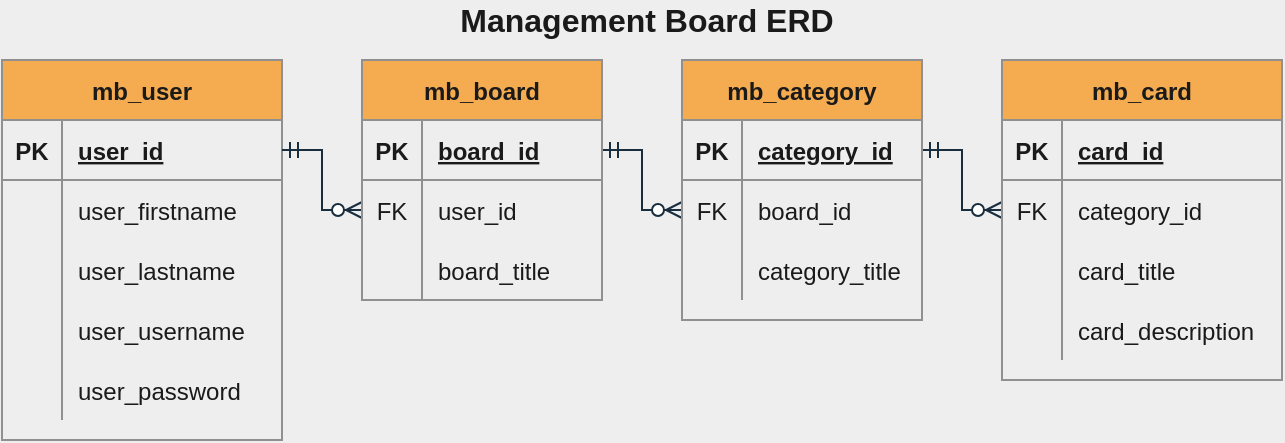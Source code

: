 <mxfile version="13.4.5" type="device"><diagram id="bUS6I_OW84krhXJBu0GH" name="Page-1"><mxGraphModel dx="806" dy="816" grid="1" gridSize="10" guides="1" tooltips="1" connect="1" arrows="1" fold="1" page="1" pageScale="1" pageWidth="850" pageHeight="1100" background="#EEEEEE" math="0" shadow="0"><root><mxCell id="0"/><mxCell id="1" parent="0"/><mxCell id="Mch8yDM0V4C6ooZWS-Wh-1" value="mb_user" style="shape=table;startSize=30;container=1;collapsible=1;childLayout=tableLayout;fixedRows=1;rowLines=0;fontStyle=1;align=center;resizeLast=1;fillColor=#F5AB50;strokeColor=#909090;fontColor=#1A1A1A;" parent="1" vertex="1"><mxGeometry x="40" y="40" width="140" height="190" as="geometry"/></mxCell><mxCell id="Mch8yDM0V4C6ooZWS-Wh-2" value="" style="shape=partialRectangle;collapsible=0;dropTarget=0;pointerEvents=0;fillColor=none;top=0;left=0;bottom=1;right=0;points=[[0,0.5],[1,0.5]];portConstraint=eastwest;strokeColor=#909090;fontColor=#1A1A1A;" parent="Mch8yDM0V4C6ooZWS-Wh-1" vertex="1"><mxGeometry y="30" width="140" height="30" as="geometry"/></mxCell><mxCell id="Mch8yDM0V4C6ooZWS-Wh-3" value="PK" style="shape=partialRectangle;connectable=0;fillColor=none;top=0;left=0;bottom=0;right=0;fontStyle=1;overflow=hidden;strokeColor=#909090;fontColor=#1A1A1A;" parent="Mch8yDM0V4C6ooZWS-Wh-2" vertex="1"><mxGeometry width="30" height="30" as="geometry"/></mxCell><mxCell id="Mch8yDM0V4C6ooZWS-Wh-4" value="user_id" style="shape=partialRectangle;connectable=0;fillColor=none;top=0;left=0;bottom=0;right=0;align=left;spacingLeft=6;fontStyle=5;overflow=hidden;strokeColor=#909090;fontColor=#1A1A1A;" parent="Mch8yDM0V4C6ooZWS-Wh-2" vertex="1"><mxGeometry x="30" width="110" height="30" as="geometry"/></mxCell><mxCell id="Mch8yDM0V4C6ooZWS-Wh-5" value="" style="shape=partialRectangle;collapsible=0;dropTarget=0;pointerEvents=0;fillColor=none;top=0;left=0;bottom=0;right=0;points=[[0,0.5],[1,0.5]];portConstraint=eastwest;strokeColor=#909090;fontColor=#1A1A1A;" parent="Mch8yDM0V4C6ooZWS-Wh-1" vertex="1"><mxGeometry y="60" width="140" height="30" as="geometry"/></mxCell><mxCell id="Mch8yDM0V4C6ooZWS-Wh-6" value="" style="shape=partialRectangle;connectable=0;fillColor=none;top=0;left=0;bottom=0;right=0;editable=1;overflow=hidden;strokeColor=#909090;fontColor=#1A1A1A;" parent="Mch8yDM0V4C6ooZWS-Wh-5" vertex="1"><mxGeometry width="30" height="30" as="geometry"/></mxCell><mxCell id="Mch8yDM0V4C6ooZWS-Wh-7" value="user_firstname" style="shape=partialRectangle;connectable=0;fillColor=none;top=0;left=0;bottom=0;right=0;align=left;spacingLeft=6;overflow=hidden;strokeColor=#909090;fontColor=#1A1A1A;" parent="Mch8yDM0V4C6ooZWS-Wh-5" vertex="1"><mxGeometry x="30" width="110" height="30" as="geometry"/></mxCell><mxCell id="Mch8yDM0V4C6ooZWS-Wh-8" value="" style="shape=partialRectangle;collapsible=0;dropTarget=0;pointerEvents=0;fillColor=none;top=0;left=0;bottom=0;right=0;points=[[0,0.5],[1,0.5]];portConstraint=eastwest;strokeColor=#909090;fontColor=#1A1A1A;" parent="Mch8yDM0V4C6ooZWS-Wh-1" vertex="1"><mxGeometry y="90" width="140" height="30" as="geometry"/></mxCell><mxCell id="Mch8yDM0V4C6ooZWS-Wh-9" value="" style="shape=partialRectangle;connectable=0;fillColor=none;top=0;left=0;bottom=0;right=0;editable=1;overflow=hidden;strokeColor=#909090;fontColor=#1A1A1A;" parent="Mch8yDM0V4C6ooZWS-Wh-8" vertex="1"><mxGeometry width="30" height="30" as="geometry"/></mxCell><mxCell id="Mch8yDM0V4C6ooZWS-Wh-10" value="user_lastname" style="shape=partialRectangle;connectable=0;fillColor=none;top=0;left=0;bottom=0;right=0;align=left;spacingLeft=6;overflow=hidden;strokeColor=#909090;fontColor=#1A1A1A;" parent="Mch8yDM0V4C6ooZWS-Wh-8" vertex="1"><mxGeometry x="30" width="110" height="30" as="geometry"/></mxCell><mxCell id="Mch8yDM0V4C6ooZWS-Wh-11" value="" style="shape=partialRectangle;collapsible=0;dropTarget=0;pointerEvents=0;fillColor=none;top=0;left=0;bottom=0;right=0;points=[[0,0.5],[1,0.5]];portConstraint=eastwest;strokeColor=#909090;fontColor=#1A1A1A;" parent="Mch8yDM0V4C6ooZWS-Wh-1" vertex="1"><mxGeometry y="120" width="140" height="30" as="geometry"/></mxCell><mxCell id="Mch8yDM0V4C6ooZWS-Wh-12" value="" style="shape=partialRectangle;connectable=0;fillColor=none;top=0;left=0;bottom=0;right=0;editable=1;overflow=hidden;strokeColor=#909090;fontColor=#1A1A1A;" parent="Mch8yDM0V4C6ooZWS-Wh-11" vertex="1"><mxGeometry width="30" height="30" as="geometry"/></mxCell><mxCell id="Mch8yDM0V4C6ooZWS-Wh-13" value="user_username" style="shape=partialRectangle;connectable=0;fillColor=none;top=0;left=0;bottom=0;right=0;align=left;spacingLeft=6;overflow=hidden;strokeColor=#909090;fontColor=#1A1A1A;" parent="Mch8yDM0V4C6ooZWS-Wh-11" vertex="1"><mxGeometry x="30" width="110" height="30" as="geometry"/></mxCell><mxCell id="Mch8yDM0V4C6ooZWS-Wh-14" value="" style="shape=partialRectangle;collapsible=0;dropTarget=0;pointerEvents=0;fillColor=none;top=0;left=0;bottom=0;right=0;points=[[0,0.5],[1,0.5]];portConstraint=eastwest;strokeColor=#909090;fontColor=#1A1A1A;" parent="Mch8yDM0V4C6ooZWS-Wh-1" vertex="1"><mxGeometry y="150" width="140" height="30" as="geometry"/></mxCell><mxCell id="Mch8yDM0V4C6ooZWS-Wh-15" value="" style="shape=partialRectangle;connectable=0;fillColor=none;top=0;left=0;bottom=0;right=0;editable=1;overflow=hidden;strokeColor=#909090;fontColor=#1A1A1A;" parent="Mch8yDM0V4C6ooZWS-Wh-14" vertex="1"><mxGeometry width="30" height="30" as="geometry"/></mxCell><mxCell id="Mch8yDM0V4C6ooZWS-Wh-16" value="user_password" style="shape=partialRectangle;connectable=0;fillColor=none;top=0;left=0;bottom=0;right=0;align=left;spacingLeft=6;overflow=hidden;strokeColor=#909090;fontColor=#1A1A1A;" parent="Mch8yDM0V4C6ooZWS-Wh-14" vertex="1"><mxGeometry x="30" width="110" height="30" as="geometry"/></mxCell><mxCell id="Mch8yDM0V4C6ooZWS-Wh-33" style="edgeStyle=orthogonalEdgeStyle;rounded=0;orthogonalLoop=1;jettySize=auto;html=1;exitX=0;exitY=0.5;exitDx=0;exitDy=0;entryX=1;entryY=0.5;entryDx=0;entryDy=0;endArrow=ERmandOne;endFill=0;startArrow=ERzeroToMany;startFill=1;strokeColor=#182E3E;fontColor=#1A1A1A;labelBackgroundColor=#EEEEEE;" parent="1" source="Mch8yDM0V4C6ooZWS-Wh-30" target="Mch8yDM0V4C6ooZWS-Wh-2" edge="1"><mxGeometry relative="1" as="geometry"/></mxCell><mxCell id="Mch8yDM0V4C6ooZWS-Wh-47" style="edgeStyle=orthogonalEdgeStyle;rounded=0;orthogonalLoop=1;jettySize=auto;html=1;exitX=0;exitY=0.5;exitDx=0;exitDy=0;entryX=1;entryY=0.5;entryDx=0;entryDy=0;startArrow=ERzeroToMany;startFill=1;endArrow=ERmandOne;endFill=0;strokeColor=#182E3E;fontColor=#1A1A1A;labelBackgroundColor=#EEEEEE;" parent="1" source="Mch8yDM0V4C6ooZWS-Wh-38" target="Mch8yDM0V4C6ooZWS-Wh-18" edge="1"><mxGeometry relative="1" as="geometry"/></mxCell><mxCell id="Mch8yDM0V4C6ooZWS-Wh-61" style="edgeStyle=orthogonalEdgeStyle;rounded=0;orthogonalLoop=1;jettySize=auto;html=1;exitX=0;exitY=0.5;exitDx=0;exitDy=0;entryX=1;entryY=0.5;entryDx=0;entryDy=0;startArrow=ERzeroToMany;startFill=1;endArrow=ERmandOne;endFill=0;strokeColor=#182E3E;fontColor=#1A1A1A;labelBackgroundColor=#EEEEEE;" parent="1" source="Mch8yDM0V4C6ooZWS-Wh-52" target="Mch8yDM0V4C6ooZWS-Wh-35" edge="1"><mxGeometry relative="1" as="geometry"/></mxCell><mxCell id="6FtDQhhCmPX9kNPYUGTD-1" value="&lt;b&gt;&lt;font style=&quot;font-size: 16px&quot;&gt;Management Board ERD&lt;/font&gt;&lt;/b&gt;" style="text;html=1;strokeColor=none;fillColor=none;align=center;verticalAlign=middle;whiteSpace=wrap;rounded=0;sketch=0;fontColor=#1A1A1A;" vertex="1" parent="1"><mxGeometry x="250" y="10" width="225" height="20" as="geometry"/></mxCell><mxCell id="Mch8yDM0V4C6ooZWS-Wh-17" value="mb_board" style="shape=table;startSize=30;container=1;collapsible=1;childLayout=tableLayout;fixedRows=1;rowLines=0;fontStyle=1;align=center;resizeLast=1;fillColor=#F5AB50;strokeColor=#909090;fontColor=#1A1A1A;" parent="1" vertex="1"><mxGeometry x="220" y="40" width="120" height="120" as="geometry"/></mxCell><mxCell id="Mch8yDM0V4C6ooZWS-Wh-18" value="" style="shape=partialRectangle;collapsible=0;dropTarget=0;pointerEvents=0;fillColor=none;top=0;left=0;bottom=1;right=0;points=[[0,0.5],[1,0.5]];portConstraint=eastwest;strokeColor=#909090;fontColor=#1A1A1A;" parent="Mch8yDM0V4C6ooZWS-Wh-17" vertex="1"><mxGeometry y="30" width="120" height="30" as="geometry"/></mxCell><mxCell id="Mch8yDM0V4C6ooZWS-Wh-19" value="PK" style="shape=partialRectangle;connectable=0;fillColor=none;top=0;left=0;bottom=0;right=0;fontStyle=1;overflow=hidden;strokeColor=#909090;fontColor=#1A1A1A;" parent="Mch8yDM0V4C6ooZWS-Wh-18" vertex="1"><mxGeometry width="30" height="30" as="geometry"/></mxCell><mxCell id="Mch8yDM0V4C6ooZWS-Wh-20" value="board_id" style="shape=partialRectangle;connectable=0;fillColor=none;top=0;left=0;bottom=0;right=0;align=left;spacingLeft=6;fontStyle=5;overflow=hidden;strokeColor=#909090;fontColor=#1A1A1A;" parent="Mch8yDM0V4C6ooZWS-Wh-18" vertex="1"><mxGeometry x="30" width="90" height="30" as="geometry"/></mxCell><mxCell id="Mch8yDM0V4C6ooZWS-Wh-30" value="" style="shape=partialRectangle;collapsible=0;dropTarget=0;pointerEvents=0;fillColor=none;top=0;left=0;bottom=0;right=0;points=[[0,0.5],[1,0.5]];portConstraint=eastwest;strokeColor=#909090;fontColor=#1A1A1A;" parent="Mch8yDM0V4C6ooZWS-Wh-17" vertex="1"><mxGeometry y="60" width="120" height="30" as="geometry"/></mxCell><mxCell id="Mch8yDM0V4C6ooZWS-Wh-31" value="FK" style="shape=partialRectangle;connectable=0;fillColor=none;top=0;left=0;bottom=0;right=0;editable=1;overflow=hidden;strokeColor=#909090;fontColor=#1A1A1A;" parent="Mch8yDM0V4C6ooZWS-Wh-30" vertex="1"><mxGeometry width="30" height="30" as="geometry"/></mxCell><mxCell id="Mch8yDM0V4C6ooZWS-Wh-32" value="user_id" style="shape=partialRectangle;connectable=0;fillColor=none;top=0;left=0;bottom=0;right=0;align=left;spacingLeft=6;overflow=hidden;strokeColor=#909090;fontColor=#1A1A1A;" parent="Mch8yDM0V4C6ooZWS-Wh-30" vertex="1"><mxGeometry x="30" width="90" height="30" as="geometry"/></mxCell><mxCell id="Mch8yDM0V4C6ooZWS-Wh-21" value="" style="shape=partialRectangle;collapsible=0;dropTarget=0;pointerEvents=0;fillColor=none;top=0;left=0;bottom=0;right=0;points=[[0,0.5],[1,0.5]];portConstraint=eastwest;strokeColor=#909090;fontColor=#1A1A1A;" parent="Mch8yDM0V4C6ooZWS-Wh-17" vertex="1"><mxGeometry y="90" width="120" height="30" as="geometry"/></mxCell><mxCell id="Mch8yDM0V4C6ooZWS-Wh-22" value="" style="shape=partialRectangle;connectable=0;fillColor=none;top=0;left=0;bottom=0;right=0;editable=1;overflow=hidden;strokeColor=#909090;fontColor=#1A1A1A;" parent="Mch8yDM0V4C6ooZWS-Wh-21" vertex="1"><mxGeometry width="30" height="30" as="geometry"/></mxCell><mxCell id="Mch8yDM0V4C6ooZWS-Wh-23" value="board_title" style="shape=partialRectangle;connectable=0;fillColor=none;top=0;left=0;bottom=0;right=0;align=left;spacingLeft=6;overflow=hidden;strokeColor=#909090;fontColor=#1A1A1A;" parent="Mch8yDM0V4C6ooZWS-Wh-21" vertex="1"><mxGeometry x="30" width="90" height="30" as="geometry"/></mxCell><mxCell id="Mch8yDM0V4C6ooZWS-Wh-34" value="mb_category" style="shape=table;startSize=30;container=1;collapsible=1;childLayout=tableLayout;fixedRows=1;rowLines=0;fontStyle=1;align=center;resizeLast=1;fillColor=#F5AB50;strokeColor=#909090;fontColor=#1A1A1A;" parent="1" vertex="1"><mxGeometry x="380" y="40" width="120" height="130" as="geometry"/></mxCell><mxCell id="Mch8yDM0V4C6ooZWS-Wh-35" value="" style="shape=partialRectangle;collapsible=0;dropTarget=0;pointerEvents=0;fillColor=none;top=0;left=0;bottom=1;right=0;points=[[0,0.5],[1,0.5]];portConstraint=eastwest;strokeColor=#909090;fontColor=#1A1A1A;" parent="Mch8yDM0V4C6ooZWS-Wh-34" vertex="1"><mxGeometry y="30" width="120" height="30" as="geometry"/></mxCell><mxCell id="Mch8yDM0V4C6ooZWS-Wh-36" value="PK" style="shape=partialRectangle;connectable=0;fillColor=none;top=0;left=0;bottom=0;right=0;fontStyle=1;overflow=hidden;strokeColor=#909090;fontColor=#1A1A1A;" parent="Mch8yDM0V4C6ooZWS-Wh-35" vertex="1"><mxGeometry width="30" height="30" as="geometry"/></mxCell><mxCell id="Mch8yDM0V4C6ooZWS-Wh-37" value="category_id" style="shape=partialRectangle;connectable=0;fillColor=none;top=0;left=0;bottom=0;right=0;align=left;spacingLeft=6;fontStyle=5;overflow=hidden;strokeColor=#909090;fontColor=#1A1A1A;" parent="Mch8yDM0V4C6ooZWS-Wh-35" vertex="1"><mxGeometry x="30" width="90" height="30" as="geometry"/></mxCell><mxCell id="Mch8yDM0V4C6ooZWS-Wh-38" value="" style="shape=partialRectangle;collapsible=0;dropTarget=0;pointerEvents=0;fillColor=none;top=0;left=0;bottom=0;right=0;points=[[0,0.5],[1,0.5]];portConstraint=eastwest;strokeColor=#909090;fontColor=#1A1A1A;" parent="Mch8yDM0V4C6ooZWS-Wh-34" vertex="1"><mxGeometry y="60" width="120" height="30" as="geometry"/></mxCell><mxCell id="Mch8yDM0V4C6ooZWS-Wh-39" value="FK" style="shape=partialRectangle;connectable=0;fillColor=none;top=0;left=0;bottom=0;right=0;editable=1;overflow=hidden;strokeColor=#909090;fontColor=#1A1A1A;" parent="Mch8yDM0V4C6ooZWS-Wh-38" vertex="1"><mxGeometry width="30" height="30" as="geometry"/></mxCell><mxCell id="Mch8yDM0V4C6ooZWS-Wh-40" value="board_id" style="shape=partialRectangle;connectable=0;fillColor=none;top=0;left=0;bottom=0;right=0;align=left;spacingLeft=6;overflow=hidden;strokeColor=#909090;fontColor=#1A1A1A;" parent="Mch8yDM0V4C6ooZWS-Wh-38" vertex="1"><mxGeometry x="30" width="90" height="30" as="geometry"/></mxCell><mxCell id="Mch8yDM0V4C6ooZWS-Wh-41" value="" style="shape=partialRectangle;collapsible=0;dropTarget=0;pointerEvents=0;fillColor=none;top=0;left=0;bottom=0;right=0;points=[[0,0.5],[1,0.5]];portConstraint=eastwest;strokeColor=#909090;fontColor=#1A1A1A;" parent="Mch8yDM0V4C6ooZWS-Wh-34" vertex="1"><mxGeometry y="90" width="120" height="30" as="geometry"/></mxCell><mxCell id="Mch8yDM0V4C6ooZWS-Wh-42" value="" style="shape=partialRectangle;connectable=0;fillColor=none;top=0;left=0;bottom=0;right=0;editable=1;overflow=hidden;strokeColor=#909090;fontColor=#1A1A1A;" parent="Mch8yDM0V4C6ooZWS-Wh-41" vertex="1"><mxGeometry width="30" height="30" as="geometry"/></mxCell><mxCell id="Mch8yDM0V4C6ooZWS-Wh-43" value="category_title" style="shape=partialRectangle;connectable=0;fillColor=none;top=0;left=0;bottom=0;right=0;align=left;spacingLeft=6;overflow=hidden;strokeColor=#909090;fontColor=#1A1A1A;" parent="Mch8yDM0V4C6ooZWS-Wh-41" vertex="1"><mxGeometry x="30" width="90" height="30" as="geometry"/></mxCell><mxCell id="Mch8yDM0V4C6ooZWS-Wh-48" value="mb_card" style="shape=table;startSize=30;container=1;collapsible=1;childLayout=tableLayout;fixedRows=1;rowLines=0;fontStyle=1;align=center;resizeLast=1;fillColor=#F5AB50;strokeColor=#909090;fontColor=#1A1A1A;" parent="1" vertex="1"><mxGeometry x="540" y="40" width="140" height="160" as="geometry"/></mxCell><mxCell id="Mch8yDM0V4C6ooZWS-Wh-49" value="" style="shape=partialRectangle;collapsible=0;dropTarget=0;pointerEvents=0;fillColor=none;top=0;left=0;bottom=1;right=0;points=[[0,0.5],[1,0.5]];portConstraint=eastwest;strokeColor=#909090;fontColor=#1A1A1A;" parent="Mch8yDM0V4C6ooZWS-Wh-48" vertex="1"><mxGeometry y="30" width="140" height="30" as="geometry"/></mxCell><mxCell id="Mch8yDM0V4C6ooZWS-Wh-50" value="PK" style="shape=partialRectangle;connectable=0;fillColor=none;top=0;left=0;bottom=0;right=0;fontStyle=1;overflow=hidden;strokeColor=#909090;fontColor=#1A1A1A;" parent="Mch8yDM0V4C6ooZWS-Wh-49" vertex="1"><mxGeometry width="30" height="30" as="geometry"/></mxCell><mxCell id="Mch8yDM0V4C6ooZWS-Wh-51" value="card_id" style="shape=partialRectangle;connectable=0;fillColor=none;top=0;left=0;bottom=0;right=0;align=left;spacingLeft=6;fontStyle=5;overflow=hidden;strokeColor=#909090;fontColor=#1A1A1A;" parent="Mch8yDM0V4C6ooZWS-Wh-49" vertex="1"><mxGeometry x="30" width="110" height="30" as="geometry"/></mxCell><mxCell id="Mch8yDM0V4C6ooZWS-Wh-52" value="" style="shape=partialRectangle;collapsible=0;dropTarget=0;pointerEvents=0;fillColor=none;top=0;left=0;bottom=0;right=0;points=[[0,0.5],[1,0.5]];portConstraint=eastwest;strokeColor=#909090;fontColor=#1A1A1A;" parent="Mch8yDM0V4C6ooZWS-Wh-48" vertex="1"><mxGeometry y="60" width="140" height="30" as="geometry"/></mxCell><mxCell id="Mch8yDM0V4C6ooZWS-Wh-53" value="FK" style="shape=partialRectangle;connectable=0;fillColor=none;top=0;left=0;bottom=0;right=0;editable=1;overflow=hidden;strokeColor=#909090;fontColor=#1A1A1A;" parent="Mch8yDM0V4C6ooZWS-Wh-52" vertex="1"><mxGeometry width="30" height="30" as="geometry"/></mxCell><mxCell id="Mch8yDM0V4C6ooZWS-Wh-54" value="category_id" style="shape=partialRectangle;connectable=0;fillColor=none;top=0;left=0;bottom=0;right=0;align=left;spacingLeft=6;overflow=hidden;strokeColor=#909090;fontColor=#1A1A1A;" parent="Mch8yDM0V4C6ooZWS-Wh-52" vertex="1"><mxGeometry x="30" width="110" height="30" as="geometry"/></mxCell><mxCell id="Mch8yDM0V4C6ooZWS-Wh-55" value="" style="shape=partialRectangle;collapsible=0;dropTarget=0;pointerEvents=0;fillColor=none;top=0;left=0;bottom=0;right=0;points=[[0,0.5],[1,0.5]];portConstraint=eastwest;strokeColor=#909090;fontColor=#1A1A1A;" parent="Mch8yDM0V4C6ooZWS-Wh-48" vertex="1"><mxGeometry y="90" width="140" height="30" as="geometry"/></mxCell><mxCell id="Mch8yDM0V4C6ooZWS-Wh-56" value="" style="shape=partialRectangle;connectable=0;fillColor=none;top=0;left=0;bottom=0;right=0;editable=1;overflow=hidden;strokeColor=#909090;fontColor=#1A1A1A;" parent="Mch8yDM0V4C6ooZWS-Wh-55" vertex="1"><mxGeometry width="30" height="30" as="geometry"/></mxCell><mxCell id="Mch8yDM0V4C6ooZWS-Wh-57" value="card_title" style="shape=partialRectangle;connectable=0;fillColor=none;top=0;left=0;bottom=0;right=0;align=left;spacingLeft=6;overflow=hidden;strokeColor=#909090;fontColor=#1A1A1A;" parent="Mch8yDM0V4C6ooZWS-Wh-55" vertex="1"><mxGeometry x="30" width="110" height="30" as="geometry"/></mxCell><mxCell id="Mch8yDM0V4C6ooZWS-Wh-58" value="" style="shape=partialRectangle;collapsible=0;dropTarget=0;pointerEvents=0;fillColor=none;top=0;left=0;bottom=0;right=0;points=[[0,0.5],[1,0.5]];portConstraint=eastwest;strokeColor=#909090;fontColor=#1A1A1A;" parent="Mch8yDM0V4C6ooZWS-Wh-48" vertex="1"><mxGeometry y="120" width="140" height="30" as="geometry"/></mxCell><mxCell id="Mch8yDM0V4C6ooZWS-Wh-59" value="" style="shape=partialRectangle;connectable=0;fillColor=none;top=0;left=0;bottom=0;right=0;editable=1;overflow=hidden;strokeColor=#909090;fontColor=#1A1A1A;" parent="Mch8yDM0V4C6ooZWS-Wh-58" vertex="1"><mxGeometry width="30" height="30" as="geometry"/></mxCell><mxCell id="Mch8yDM0V4C6ooZWS-Wh-60" value="card_description" style="shape=partialRectangle;connectable=0;fillColor=none;top=0;left=0;bottom=0;right=0;align=left;spacingLeft=6;overflow=hidden;strokeColor=#909090;fontColor=#1A1A1A;" parent="Mch8yDM0V4C6ooZWS-Wh-58" vertex="1"><mxGeometry x="30" width="110" height="30" as="geometry"/></mxCell></root></mxGraphModel></diagram></mxfile>